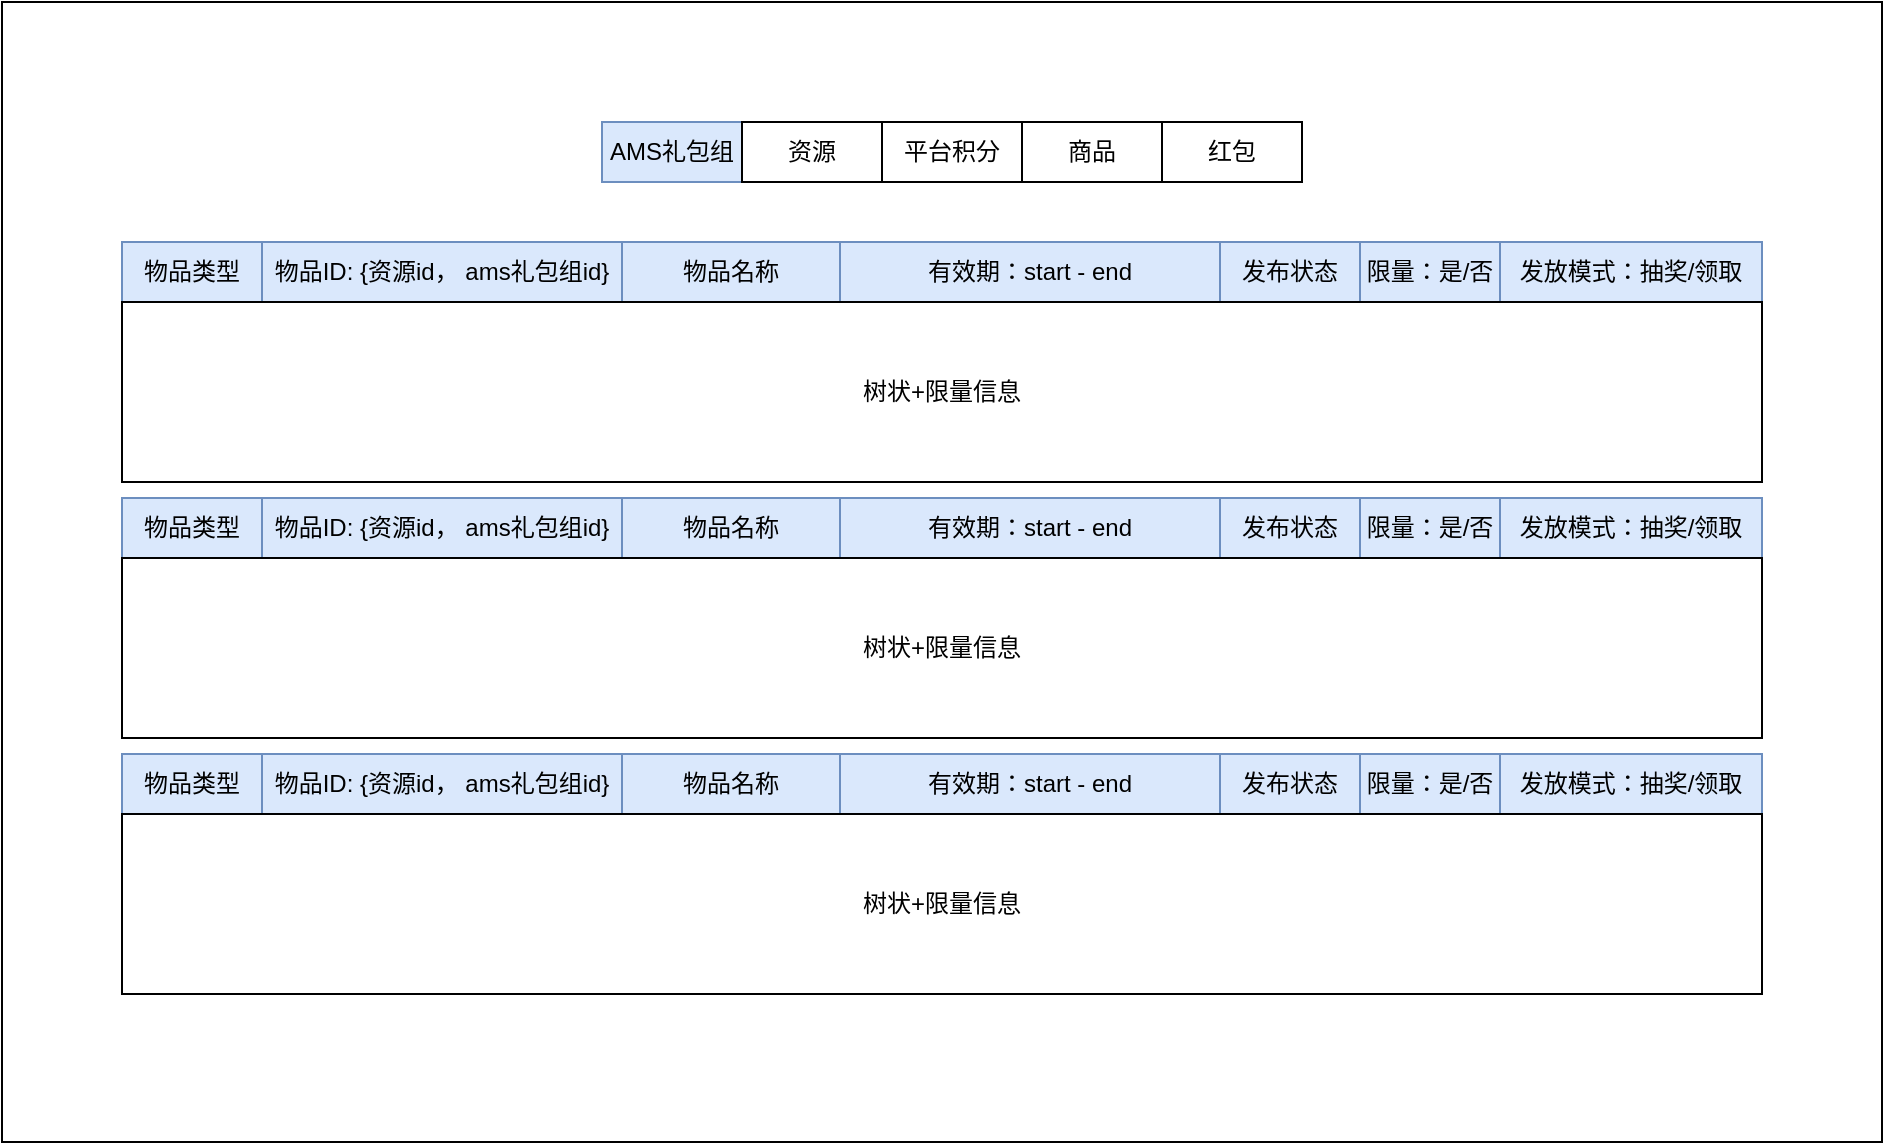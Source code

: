<mxfile version="24.2.1" type="github">
  <diagram name="Page-1" id="4QDTwvdaZps2GfIds7GK">
    <mxGraphModel dx="2261" dy="772" grid="1" gridSize="10" guides="1" tooltips="1" connect="1" arrows="1" fold="1" page="1" pageScale="1" pageWidth="827" pageHeight="1169" math="0" shadow="0">
      <root>
        <mxCell id="0" />
        <mxCell id="1" parent="0" />
        <mxCell id="Wfncw4XuB-igS9cp05zp-1" value="" style="rounded=0;whiteSpace=wrap;html=1;" vertex="1" parent="1">
          <mxGeometry x="-260" y="130" width="940" height="570" as="geometry" />
        </mxCell>
        <mxCell id="Wfncw4XuB-igS9cp05zp-15" value="物品类型" style="rounded=0;whiteSpace=wrap;html=1;fillColor=#dae8fc;strokeColor=#6c8ebf;" vertex="1" parent="1">
          <mxGeometry x="-200" y="250" width="70" height="30" as="geometry" />
        </mxCell>
        <mxCell id="Wfncw4XuB-igS9cp05zp-16" value="物品ID: {资源id， ams礼包组id}" style="rounded=0;whiteSpace=wrap;html=1;fillColor=#dae8fc;strokeColor=#6c8ebf;" vertex="1" parent="1">
          <mxGeometry x="-130" y="250" width="180" height="30" as="geometry" />
        </mxCell>
        <mxCell id="Wfncw4XuB-igS9cp05zp-18" value="有效期：start - end" style="rounded=0;whiteSpace=wrap;html=1;fillColor=#dae8fc;strokeColor=#6c8ebf;" vertex="1" parent="1">
          <mxGeometry x="159" y="250" width="190" height="30" as="geometry" />
        </mxCell>
        <mxCell id="Wfncw4XuB-igS9cp05zp-19" value="发布状态" style="rounded=0;whiteSpace=wrap;html=1;fillColor=#dae8fc;strokeColor=#6c8ebf;" vertex="1" parent="1">
          <mxGeometry x="349" y="250" width="70" height="30" as="geometry" />
        </mxCell>
        <mxCell id="Wfncw4XuB-igS9cp05zp-20" value="限量：是/否" style="rounded=0;whiteSpace=wrap;html=1;fillColor=#dae8fc;strokeColor=#6c8ebf;" vertex="1" parent="1">
          <mxGeometry x="419" y="250" width="70" height="30" as="geometry" />
        </mxCell>
        <mxCell id="Wfncw4XuB-igS9cp05zp-21" value="发放模式：抽奖/领取" style="rounded=0;whiteSpace=wrap;html=1;fillColor=#dae8fc;strokeColor=#6c8ebf;" vertex="1" parent="1">
          <mxGeometry x="489" y="250" width="131" height="30" as="geometry" />
        </mxCell>
        <mxCell id="Wfncw4XuB-igS9cp05zp-22" value="物品名称" style="rounded=0;whiteSpace=wrap;html=1;fillColor=#dae8fc;strokeColor=#6c8ebf;" vertex="1" parent="1">
          <mxGeometry x="50" y="250" width="109" height="30" as="geometry" />
        </mxCell>
        <mxCell id="Wfncw4XuB-igS9cp05zp-23" value="&lt;span style=&quot;text-align: left;&quot;&gt;AMS礼包组&lt;/span&gt;" style="rounded=0;whiteSpace=wrap;html=1;fillColor=#dae8fc;strokeColor=#6c8ebf;" vertex="1" parent="1">
          <mxGeometry x="40" y="190" width="70" height="30" as="geometry" />
        </mxCell>
        <mxCell id="Wfncw4XuB-igS9cp05zp-24" value="&lt;span style=&quot;text-align: left;&quot;&gt;资源&lt;/span&gt;" style="rounded=0;whiteSpace=wrap;html=1;" vertex="1" parent="1">
          <mxGeometry x="110" y="190" width="70" height="30" as="geometry" />
        </mxCell>
        <mxCell id="Wfncw4XuB-igS9cp05zp-25" value="&lt;span style=&quot;text-align: left;&quot;&gt;平台积分&lt;/span&gt;" style="rounded=0;whiteSpace=wrap;html=1;" vertex="1" parent="1">
          <mxGeometry x="180" y="190" width="70" height="30" as="geometry" />
        </mxCell>
        <mxCell id="Wfncw4XuB-igS9cp05zp-26" value="&lt;span style=&quot;text-align: left;&quot;&gt;商品&lt;/span&gt;" style="rounded=0;whiteSpace=wrap;html=1;" vertex="1" parent="1">
          <mxGeometry x="250" y="190" width="70" height="30" as="geometry" />
        </mxCell>
        <mxCell id="Wfncw4XuB-igS9cp05zp-27" value="&lt;span style=&quot;text-align: left;&quot;&gt;红包&lt;/span&gt;" style="rounded=0;whiteSpace=wrap;html=1;" vertex="1" parent="1">
          <mxGeometry x="320" y="190" width="70" height="30" as="geometry" />
        </mxCell>
        <mxCell id="Wfncw4XuB-igS9cp05zp-28" value="树状+限量信息" style="rounded=0;whiteSpace=wrap;html=1;" vertex="1" parent="1">
          <mxGeometry x="-200" y="280" width="820" height="90" as="geometry" />
        </mxCell>
        <mxCell id="Wfncw4XuB-igS9cp05zp-29" value="物品类型" style="rounded=0;whiteSpace=wrap;html=1;fillColor=#dae8fc;strokeColor=#6c8ebf;" vertex="1" parent="1">
          <mxGeometry x="-200" y="378" width="70" height="30" as="geometry" />
        </mxCell>
        <mxCell id="Wfncw4XuB-igS9cp05zp-30" value="物品ID: {资源id， ams礼包组id}" style="rounded=0;whiteSpace=wrap;html=1;fillColor=#dae8fc;strokeColor=#6c8ebf;" vertex="1" parent="1">
          <mxGeometry x="-130" y="378" width="180" height="30" as="geometry" />
        </mxCell>
        <mxCell id="Wfncw4XuB-igS9cp05zp-31" value="有效期：start - end" style="rounded=0;whiteSpace=wrap;html=1;fillColor=#dae8fc;strokeColor=#6c8ebf;" vertex="1" parent="1">
          <mxGeometry x="159" y="378" width="190" height="30" as="geometry" />
        </mxCell>
        <mxCell id="Wfncw4XuB-igS9cp05zp-32" value="发布状态" style="rounded=0;whiteSpace=wrap;html=1;fillColor=#dae8fc;strokeColor=#6c8ebf;" vertex="1" parent="1">
          <mxGeometry x="349" y="378" width="70" height="30" as="geometry" />
        </mxCell>
        <mxCell id="Wfncw4XuB-igS9cp05zp-33" value="限量：是/否" style="rounded=0;whiteSpace=wrap;html=1;fillColor=#dae8fc;strokeColor=#6c8ebf;" vertex="1" parent="1">
          <mxGeometry x="419" y="378" width="70" height="30" as="geometry" />
        </mxCell>
        <mxCell id="Wfncw4XuB-igS9cp05zp-34" value="发放模式：抽奖/领取" style="rounded=0;whiteSpace=wrap;html=1;fillColor=#dae8fc;strokeColor=#6c8ebf;" vertex="1" parent="1">
          <mxGeometry x="489" y="378" width="131" height="30" as="geometry" />
        </mxCell>
        <mxCell id="Wfncw4XuB-igS9cp05zp-35" value="物品名称" style="rounded=0;whiteSpace=wrap;html=1;fillColor=#dae8fc;strokeColor=#6c8ebf;" vertex="1" parent="1">
          <mxGeometry x="50" y="378" width="109" height="30" as="geometry" />
        </mxCell>
        <mxCell id="Wfncw4XuB-igS9cp05zp-36" value="树状+限量信息" style="rounded=0;whiteSpace=wrap;html=1;" vertex="1" parent="1">
          <mxGeometry x="-200" y="408" width="820" height="90" as="geometry" />
        </mxCell>
        <mxCell id="Wfncw4XuB-igS9cp05zp-37" value="物品类型" style="rounded=0;whiteSpace=wrap;html=1;fillColor=#dae8fc;strokeColor=#6c8ebf;" vertex="1" parent="1">
          <mxGeometry x="-200" y="506" width="70" height="30" as="geometry" />
        </mxCell>
        <mxCell id="Wfncw4XuB-igS9cp05zp-38" value="物品ID: {资源id， ams礼包组id}" style="rounded=0;whiteSpace=wrap;html=1;fillColor=#dae8fc;strokeColor=#6c8ebf;" vertex="1" parent="1">
          <mxGeometry x="-130" y="506" width="180" height="30" as="geometry" />
        </mxCell>
        <mxCell id="Wfncw4XuB-igS9cp05zp-39" value="有效期：start - end" style="rounded=0;whiteSpace=wrap;html=1;fillColor=#dae8fc;strokeColor=#6c8ebf;" vertex="1" parent="1">
          <mxGeometry x="159" y="506" width="190" height="30" as="geometry" />
        </mxCell>
        <mxCell id="Wfncw4XuB-igS9cp05zp-40" value="发布状态" style="rounded=0;whiteSpace=wrap;html=1;fillColor=#dae8fc;strokeColor=#6c8ebf;" vertex="1" parent="1">
          <mxGeometry x="349" y="506" width="70" height="30" as="geometry" />
        </mxCell>
        <mxCell id="Wfncw4XuB-igS9cp05zp-41" value="限量：是/否" style="rounded=0;whiteSpace=wrap;html=1;fillColor=#dae8fc;strokeColor=#6c8ebf;" vertex="1" parent="1">
          <mxGeometry x="419" y="506" width="70" height="30" as="geometry" />
        </mxCell>
        <mxCell id="Wfncw4XuB-igS9cp05zp-42" value="发放模式：抽奖/领取" style="rounded=0;whiteSpace=wrap;html=1;fillColor=#dae8fc;strokeColor=#6c8ebf;" vertex="1" parent="1">
          <mxGeometry x="489" y="506" width="131" height="30" as="geometry" />
        </mxCell>
        <mxCell id="Wfncw4XuB-igS9cp05zp-43" value="物品名称" style="rounded=0;whiteSpace=wrap;html=1;fillColor=#dae8fc;strokeColor=#6c8ebf;" vertex="1" parent="1">
          <mxGeometry x="50" y="506" width="109" height="30" as="geometry" />
        </mxCell>
        <mxCell id="Wfncw4XuB-igS9cp05zp-44" value="树状+限量信息" style="rounded=0;whiteSpace=wrap;html=1;" vertex="1" parent="1">
          <mxGeometry x="-200" y="536" width="820" height="90" as="geometry" />
        </mxCell>
      </root>
    </mxGraphModel>
  </diagram>
</mxfile>
